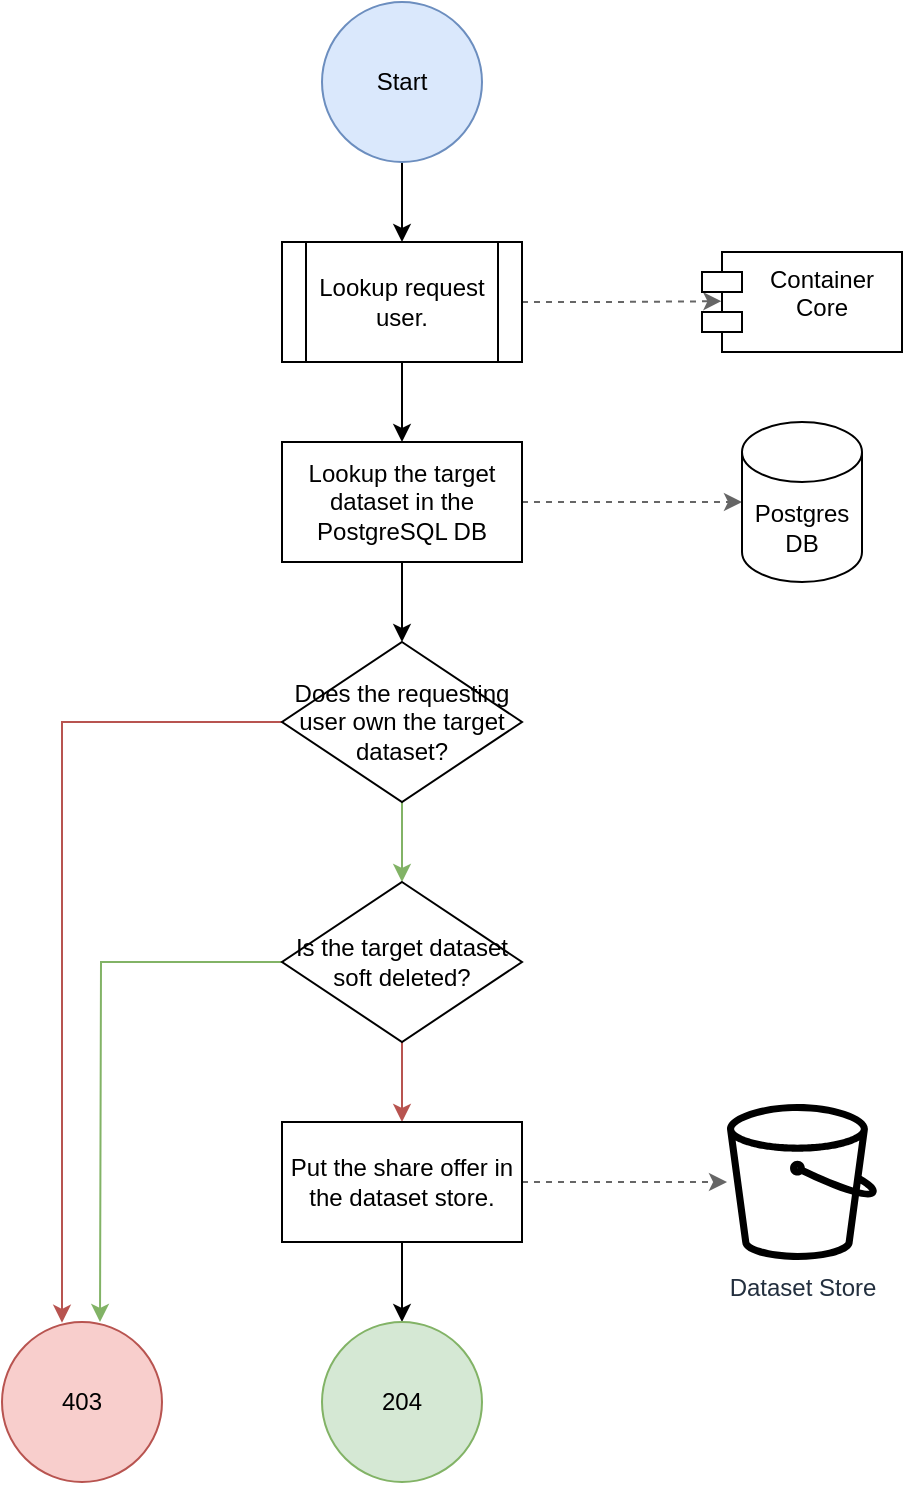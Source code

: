 <mxfile version="20.8.0" type="device"><diagram id="CrymesYBOmqbZXp8xSFg" name="Page-1"><mxGraphModel dx="958" dy="524" grid="1" gridSize="10" guides="1" tooltips="1" connect="1" arrows="1" fold="1" page="1" pageScale="1" pageWidth="850" pageHeight="1100" math="0" shadow="0"><root><mxCell id="0"/><mxCell id="1" parent="0"/><mxCell id="Hh_O4z_9tuP6NJUUIoT3-4" style="edgeStyle=orthogonalEdgeStyle;rounded=0;orthogonalLoop=1;jettySize=auto;html=1;entryX=0.5;entryY=0;entryDx=0;entryDy=0;" edge="1" parent="1" source="Hh_O4z_9tuP6NJUUIoT3-1" target="Hh_O4z_9tuP6NJUUIoT3-2"><mxGeometry relative="1" as="geometry"/></mxCell><mxCell id="Hh_O4z_9tuP6NJUUIoT3-1" value="Start" style="ellipse;whiteSpace=wrap;html=1;aspect=fixed;fillColor=#dae8fc;strokeColor=#6c8ebf;" vertex="1" parent="1"><mxGeometry x="160" width="80" height="80" as="geometry"/></mxCell><mxCell id="Hh_O4z_9tuP6NJUUIoT3-5" style="edgeStyle=orthogonalEdgeStyle;rounded=0;orthogonalLoop=1;jettySize=auto;html=1;exitX=1;exitY=0.5;exitDx=0;exitDy=0;entryX=0.097;entryY=0.492;entryDx=0;entryDy=0;entryPerimeter=0;fillColor=#f5f5f5;strokeColor=#666666;dashed=1;" edge="1" parent="1" source="Hh_O4z_9tuP6NJUUIoT3-2" target="Hh_O4z_9tuP6NJUUIoT3-3"><mxGeometry relative="1" as="geometry"/></mxCell><mxCell id="Hh_O4z_9tuP6NJUUIoT3-8" style="edgeStyle=orthogonalEdgeStyle;rounded=0;orthogonalLoop=1;jettySize=auto;html=1;exitX=0.5;exitY=1;exitDx=0;exitDy=0;entryX=0.5;entryY=0;entryDx=0;entryDy=0;" edge="1" parent="1" source="Hh_O4z_9tuP6NJUUIoT3-2" target="Hh_O4z_9tuP6NJUUIoT3-6"><mxGeometry relative="1" as="geometry"/></mxCell><mxCell id="Hh_O4z_9tuP6NJUUIoT3-2" value="Lookup request user." style="shape=process;whiteSpace=wrap;html=1;backgroundOutline=1;" vertex="1" parent="1"><mxGeometry x="140" y="120" width="120" height="60" as="geometry"/></mxCell><mxCell id="Hh_O4z_9tuP6NJUUIoT3-3" value="Container&#10;Core" style="shape=module;align=left;spacingLeft=20;align=center;verticalAlign=top;" vertex="1" parent="1"><mxGeometry x="350" y="125" width="100" height="50" as="geometry"/></mxCell><mxCell id="Hh_O4z_9tuP6NJUUIoT3-9" style="edgeStyle=orthogonalEdgeStyle;rounded=0;orthogonalLoop=1;jettySize=auto;html=1;exitX=1;exitY=0.5;exitDx=0;exitDy=0;entryX=0;entryY=0.5;entryDx=0;entryDy=0;entryPerimeter=0;fillColor=#f5f5f5;strokeColor=#666666;dashed=1;" edge="1" parent="1" source="Hh_O4z_9tuP6NJUUIoT3-6" target="Hh_O4z_9tuP6NJUUIoT3-7"><mxGeometry relative="1" as="geometry"/></mxCell><mxCell id="Hh_O4z_9tuP6NJUUIoT3-12" style="edgeStyle=orthogonalEdgeStyle;rounded=0;orthogonalLoop=1;jettySize=auto;html=1;exitX=0.5;exitY=1;exitDx=0;exitDy=0;entryX=0.5;entryY=0;entryDx=0;entryDy=0;" edge="1" parent="1" source="Hh_O4z_9tuP6NJUUIoT3-6" target="Hh_O4z_9tuP6NJUUIoT3-11"><mxGeometry relative="1" as="geometry"/></mxCell><mxCell id="Hh_O4z_9tuP6NJUUIoT3-6" value="Lookup the target dataset in the PostgreSQL DB" style="rounded=0;whiteSpace=wrap;html=1;" vertex="1" parent="1"><mxGeometry x="140" y="220" width="120" height="60" as="geometry"/></mxCell><mxCell id="Hh_O4z_9tuP6NJUUIoT3-7" value="Postgres&lt;br&gt;DB" style="shape=cylinder3;whiteSpace=wrap;html=1;boundedLbl=1;backgroundOutline=1;size=15;" vertex="1" parent="1"><mxGeometry x="370" y="210" width="60" height="80" as="geometry"/></mxCell><mxCell id="Hh_O4z_9tuP6NJUUIoT3-14" style="edgeStyle=orthogonalEdgeStyle;rounded=0;orthogonalLoop=1;jettySize=auto;html=1;exitX=0;exitY=0.5;exitDx=0;exitDy=0;entryX=0.375;entryY=0.005;entryDx=0;entryDy=0;fillColor=#f8cecc;strokeColor=#b85450;entryPerimeter=0;" edge="1" parent="1" source="Hh_O4z_9tuP6NJUUIoT3-11" target="Hh_O4z_9tuP6NJUUIoT3-13"><mxGeometry relative="1" as="geometry"/></mxCell><mxCell id="Hh_O4z_9tuP6NJUUIoT3-17" style="edgeStyle=orthogonalEdgeStyle;rounded=0;orthogonalLoop=1;jettySize=auto;html=1;exitX=0.5;exitY=1;exitDx=0;exitDy=0;entryX=0.5;entryY=0;entryDx=0;entryDy=0;fillColor=#d5e8d4;strokeColor=#82b366;" edge="1" parent="1" source="Hh_O4z_9tuP6NJUUIoT3-11" target="Hh_O4z_9tuP6NJUUIoT3-16"><mxGeometry relative="1" as="geometry"/></mxCell><mxCell id="Hh_O4z_9tuP6NJUUIoT3-11" value="Does the requesting user own the target dataset?" style="rhombus;whiteSpace=wrap;html=1;" vertex="1" parent="1"><mxGeometry x="140" y="320" width="120" height="80" as="geometry"/></mxCell><mxCell id="Hh_O4z_9tuP6NJUUIoT3-13" value="403" style="ellipse;whiteSpace=wrap;html=1;aspect=fixed;fillColor=#f8cecc;strokeColor=#b85450;" vertex="1" parent="1"><mxGeometry y="660" width="80" height="80" as="geometry"/></mxCell><mxCell id="Hh_O4z_9tuP6NJUUIoT3-18" style="edgeStyle=orthogonalEdgeStyle;rounded=0;orthogonalLoop=1;jettySize=auto;html=1;exitX=0;exitY=0.5;exitDx=0;exitDy=0;fillColor=#d5e8d4;strokeColor=#82b366;" edge="1" parent="1" source="Hh_O4z_9tuP6NJUUIoT3-16"><mxGeometry relative="1" as="geometry"><mxPoint x="49" y="660" as="targetPoint"/></mxGeometry></mxCell><mxCell id="Hh_O4z_9tuP6NJUUIoT3-21" style="edgeStyle=orthogonalEdgeStyle;rounded=0;orthogonalLoop=1;jettySize=auto;html=1;exitX=0.5;exitY=1;exitDx=0;exitDy=0;entryX=0.5;entryY=0;entryDx=0;entryDy=0;fillColor=#f8cecc;strokeColor=#b85450;" edge="1" parent="1" source="Hh_O4z_9tuP6NJUUIoT3-16" target="Hh_O4z_9tuP6NJUUIoT3-19"><mxGeometry relative="1" as="geometry"/></mxCell><mxCell id="Hh_O4z_9tuP6NJUUIoT3-16" value="Is the target dataset soft deleted?" style="rhombus;whiteSpace=wrap;html=1;" vertex="1" parent="1"><mxGeometry x="140" y="440" width="120" height="80" as="geometry"/></mxCell><mxCell id="Hh_O4z_9tuP6NJUUIoT3-22" style="edgeStyle=orthogonalEdgeStyle;rounded=0;orthogonalLoop=1;jettySize=auto;html=1;exitX=1;exitY=0.5;exitDx=0;exitDy=0;fillColor=#f5f5f5;strokeColor=#666666;dashed=1;" edge="1" parent="1" source="Hh_O4z_9tuP6NJUUIoT3-19" target="Hh_O4z_9tuP6NJUUIoT3-20"><mxGeometry relative="1" as="geometry"/></mxCell><mxCell id="Hh_O4z_9tuP6NJUUIoT3-24" style="edgeStyle=orthogonalEdgeStyle;rounded=0;orthogonalLoop=1;jettySize=auto;html=1;exitX=0.5;exitY=1;exitDx=0;exitDy=0;entryX=0.5;entryY=0;entryDx=0;entryDy=0;" edge="1" parent="1" source="Hh_O4z_9tuP6NJUUIoT3-19" target="Hh_O4z_9tuP6NJUUIoT3-23"><mxGeometry relative="1" as="geometry"/></mxCell><mxCell id="Hh_O4z_9tuP6NJUUIoT3-19" value="Put the share offer in the dataset store." style="rounded=0;whiteSpace=wrap;html=1;" vertex="1" parent="1"><mxGeometry x="140" y="560" width="120" height="60" as="geometry"/></mxCell><mxCell id="Hh_O4z_9tuP6NJUUIoT3-20" value="Dataset Store" style="sketch=0;outlineConnect=0;fontColor=#232F3E;gradientColor=none;fillColor=#000000;strokeColor=none;dashed=0;verticalLabelPosition=bottom;verticalAlign=top;align=center;html=1;fontSize=12;fontStyle=0;aspect=fixed;pointerEvents=1;shape=mxgraph.aws4.bucket;" vertex="1" parent="1"><mxGeometry x="362.5" y="551" width="75" height="78" as="geometry"/></mxCell><mxCell id="Hh_O4z_9tuP6NJUUIoT3-23" value="204" style="ellipse;whiteSpace=wrap;html=1;aspect=fixed;fillColor=#d5e8d4;strokeColor=#82b366;" vertex="1" parent="1"><mxGeometry x="160" y="660" width="80" height="80" as="geometry"/></mxCell></root></mxGraphModel></diagram></mxfile>